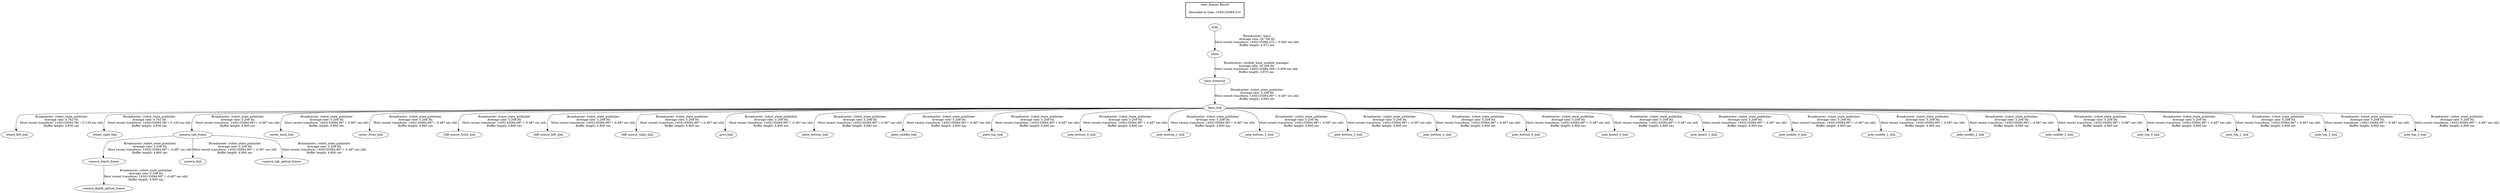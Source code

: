 digraph G {
"map" -> "odom"[label="Broadcaster: /amcl\nAverage rate: 29.769 Hz\nMost recent transform: 1450135085.472 ( -0.962 sec old)\nBuffer length: 4.972 sec\n"];
"odom" -> "base_footprint"[label="Broadcaster: /mobile_base_nodelet_manager\nAverage rate: 50.299 Hz\nMost recent transform: 1450135084.500 ( 0.009 sec old)\nBuffer length: 4.970 sec\n"];
"base_link" -> "wheel_left_link"[label="Broadcaster: /robot_state_publisher\nAverage rate: 4.762 Hz\nMost recent transform: 1450135084.381 ( 0.129 sec old)\nBuffer length: 4.830 sec\n"];
"base_footprint" -> "base_link"[label="Broadcaster: /robot_state_publisher\nAverage rate: 5.208 Hz\nMost recent transform: 1450135084.997 ( -0.487 sec old)\nBuffer length: 4.800 sec\n"];
"base_link" -> "wheel_right_link"[label="Broadcaster: /robot_state_publisher\nAverage rate: 4.762 Hz\nMost recent transform: 1450135084.381 ( 0.129 sec old)\nBuffer length: 4.830 sec\n"];
"camera_rgb_frame" -> "camera_depth_frame"[label="Broadcaster: /robot_state_publisher\nAverage rate: 5.208 Hz\nMost recent transform: 1450135084.997 ( -0.487 sec old)\nBuffer length: 4.800 sec\n"];
"base_link" -> "camera_rgb_frame"[label="Broadcaster: /robot_state_publisher\nAverage rate: 5.208 Hz\nMost recent transform: 1450135084.997 ( -0.487 sec old)\nBuffer length: 4.800 sec\n"];
"camera_depth_frame" -> "camera_depth_optical_frame"[label="Broadcaster: /robot_state_publisher\nAverage rate: 5.208 Hz\nMost recent transform: 1450135084.997 ( -0.487 sec old)\nBuffer length: 4.800 sec\n"];
"camera_rgb_frame" -> "camera_link"[label="Broadcaster: /robot_state_publisher\nAverage rate: 5.208 Hz\nMost recent transform: 1450135084.997 ( -0.487 sec old)\nBuffer length: 4.800 sec\n"];
"camera_rgb_frame" -> "camera_rgb_optical_frame"[label="Broadcaster: /robot_state_publisher\nAverage rate: 5.208 Hz\nMost recent transform: 1450135084.997 ( -0.487 sec old)\nBuffer length: 4.800 sec\n"];
"base_link" -> "caster_back_link"[label="Broadcaster: /robot_state_publisher\nAverage rate: 5.208 Hz\nMost recent transform: 1450135084.997 ( -0.487 sec old)\nBuffer length: 4.800 sec\n"];
"base_link" -> "caster_front_link"[label="Broadcaster: /robot_state_publisher\nAverage rate: 5.208 Hz\nMost recent transform: 1450135084.997 ( -0.487 sec old)\nBuffer length: 4.800 sec\n"];
"base_link" -> "cliff_sensor_front_link"[label="Broadcaster: /robot_state_publisher\nAverage rate: 5.208 Hz\nMost recent transform: 1450135084.997 ( -0.487 sec old)\nBuffer length: 4.800 sec\n"];
"base_link" -> "cliff_sensor_left_link"[label="Broadcaster: /robot_state_publisher\nAverage rate: 5.208 Hz\nMost recent transform: 1450135084.997 ( -0.487 sec old)\nBuffer length: 4.800 sec\n"];
"base_link" -> "cliff_sensor_right_link"[label="Broadcaster: /robot_state_publisher\nAverage rate: 5.208 Hz\nMost recent transform: 1450135084.997 ( -0.487 sec old)\nBuffer length: 4.800 sec\n"];
"base_link" -> "gyro_link"[label="Broadcaster: /robot_state_publisher\nAverage rate: 5.208 Hz\nMost recent transform: 1450135084.997 ( -0.487 sec old)\nBuffer length: 4.800 sec\n"];
"base_link" -> "plate_bottom_link"[label="Broadcaster: /robot_state_publisher\nAverage rate: 5.208 Hz\nMost recent transform: 1450135084.997 ( -0.487 sec old)\nBuffer length: 4.800 sec\n"];
"base_link" -> "plate_middle_link"[label="Broadcaster: /robot_state_publisher\nAverage rate: 5.208 Hz\nMost recent transform: 1450135084.997 ( -0.487 sec old)\nBuffer length: 4.800 sec\n"];
"base_link" -> "plate_top_link"[label="Broadcaster: /robot_state_publisher\nAverage rate: 5.208 Hz\nMost recent transform: 1450135084.997 ( -0.487 sec old)\nBuffer length: 4.800 sec\n"];
"base_link" -> "pole_bottom_0_link"[label="Broadcaster: /robot_state_publisher\nAverage rate: 5.208 Hz\nMost recent transform: 1450135084.997 ( -0.487 sec old)\nBuffer length: 4.800 sec\n"];
"base_link" -> "pole_bottom_1_link"[label="Broadcaster: /robot_state_publisher\nAverage rate: 5.208 Hz\nMost recent transform: 1450135084.997 ( -0.487 sec old)\nBuffer length: 4.800 sec\n"];
"base_link" -> "pole_bottom_2_link"[label="Broadcaster: /robot_state_publisher\nAverage rate: 5.208 Hz\nMost recent transform: 1450135084.997 ( -0.487 sec old)\nBuffer length: 4.800 sec\n"];
"base_link" -> "pole_bottom_3_link"[label="Broadcaster: /robot_state_publisher\nAverage rate: 5.208 Hz\nMost recent transform: 1450135084.997 ( -0.487 sec old)\nBuffer length: 4.800 sec\n"];
"base_link" -> "pole_bottom_4_link"[label="Broadcaster: /robot_state_publisher\nAverage rate: 5.208 Hz\nMost recent transform: 1450135084.997 ( -0.487 sec old)\nBuffer length: 4.800 sec\n"];
"base_link" -> "pole_bottom_5_link"[label="Broadcaster: /robot_state_publisher\nAverage rate: 5.208 Hz\nMost recent transform: 1450135084.997 ( -0.487 sec old)\nBuffer length: 4.800 sec\n"];
"base_link" -> "pole_kinect_0_link"[label="Broadcaster: /robot_state_publisher\nAverage rate: 5.208 Hz\nMost recent transform: 1450135084.997 ( -0.487 sec old)\nBuffer length: 4.800 sec\n"];
"base_link" -> "pole_kinect_1_link"[label="Broadcaster: /robot_state_publisher\nAverage rate: 5.208 Hz\nMost recent transform: 1450135084.997 ( -0.487 sec old)\nBuffer length: 4.800 sec\n"];
"base_link" -> "pole_middle_0_link"[label="Broadcaster: /robot_state_publisher\nAverage rate: 5.208 Hz\nMost recent transform: 1450135084.997 ( -0.487 sec old)\nBuffer length: 4.800 sec\n"];
"base_link" -> "pole_middle_1_link"[label="Broadcaster: /robot_state_publisher\nAverage rate: 5.208 Hz\nMost recent transform: 1450135084.997 ( -0.487 sec old)\nBuffer length: 4.800 sec\n"];
"base_link" -> "pole_middle_2_link"[label="Broadcaster: /robot_state_publisher\nAverage rate: 5.208 Hz\nMost recent transform: 1450135084.997 ( -0.487 sec old)\nBuffer length: 4.800 sec\n"];
"base_link" -> "pole_middle_3_link"[label="Broadcaster: /robot_state_publisher\nAverage rate: 5.208 Hz\nMost recent transform: 1450135084.997 ( -0.487 sec old)\nBuffer length: 4.800 sec\n"];
"base_link" -> "pole_top_0_link"[label="Broadcaster: /robot_state_publisher\nAverage rate: 5.208 Hz\nMost recent transform: 1450135084.997 ( -0.487 sec old)\nBuffer length: 4.800 sec\n"];
"base_link" -> "pole_top_1_link"[label="Broadcaster: /robot_state_publisher\nAverage rate: 5.208 Hz\nMost recent transform: 1450135084.997 ( -0.487 sec old)\nBuffer length: 4.800 sec\n"];
"base_link" -> "pole_top_2_link"[label="Broadcaster: /robot_state_publisher\nAverage rate: 5.208 Hz\nMost recent transform: 1450135084.997 ( -0.487 sec old)\nBuffer length: 4.800 sec\n"];
"base_link" -> "pole_top_3_link"[label="Broadcaster: /robot_state_publisher\nAverage rate: 5.208 Hz\nMost recent transform: 1450135084.997 ( -0.487 sec old)\nBuffer length: 4.800 sec\n"];
edge [style=invis];
 subgraph cluster_legend { style=bold; color=black; label ="view_frames Result";
"Recorded at time: 1450135084.510"[ shape=plaintext ] ;
 }->"map";
}